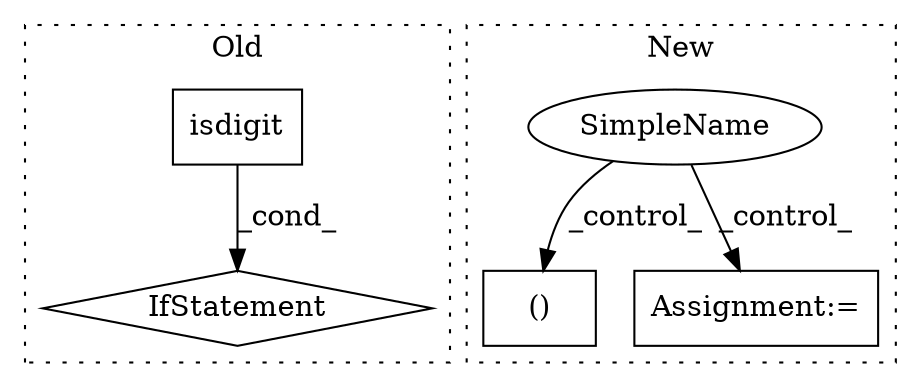 digraph G {
subgraph cluster0 {
1 [label="isdigit" a="32" s="1314" l="9" shape="box"];
3 [label="IfStatement" a="25" s="1323" l="3" shape="diamond"];
label = "Old";
style="dotted";
}
subgraph cluster1 {
2 [label="()" a="106" s="1822" l="31" shape="box"];
4 [label="SimpleName" a="42" s="" l="" shape="ellipse"];
5 [label="Assignment:=" a="7" s="1883" l="10" shape="box"];
label = "New";
style="dotted";
}
1 -> 3 [label="_cond_"];
4 -> 2 [label="_control_"];
4 -> 5 [label="_control_"];
}